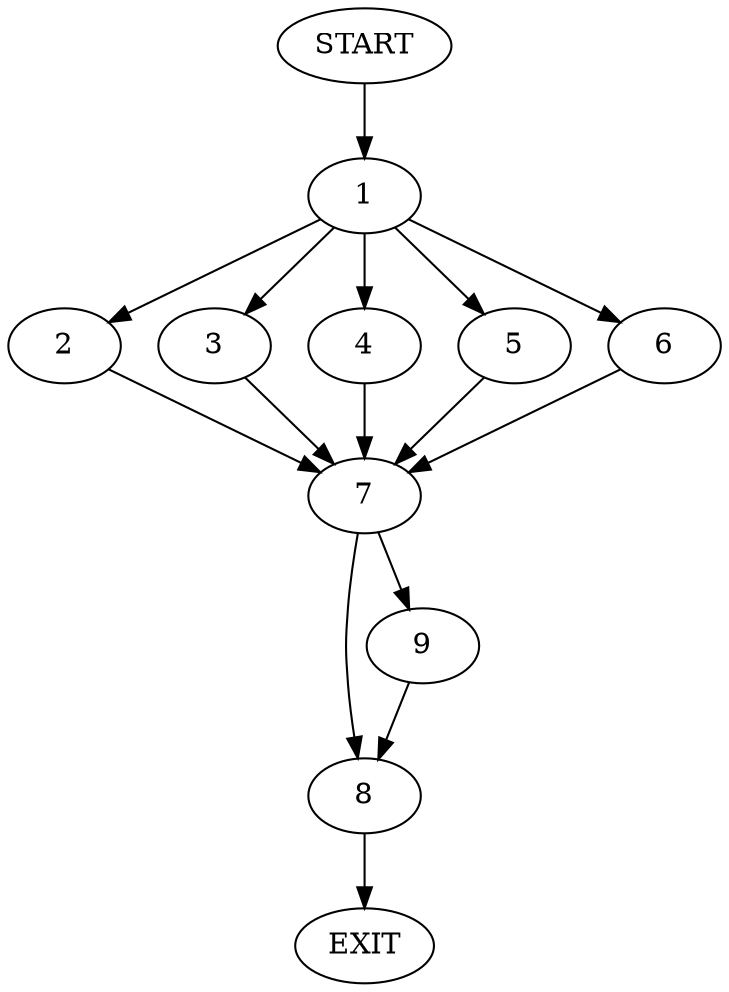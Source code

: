digraph {
0 [label="START"]
10 [label="EXIT"]
0 -> 1
1 -> 2
1 -> 3
1 -> 4
1 -> 5
1 -> 6
4 -> 7
5 -> 7
2 -> 7
6 -> 7
3 -> 7
7 -> 8
7 -> 9
9 -> 8
8 -> 10
}
